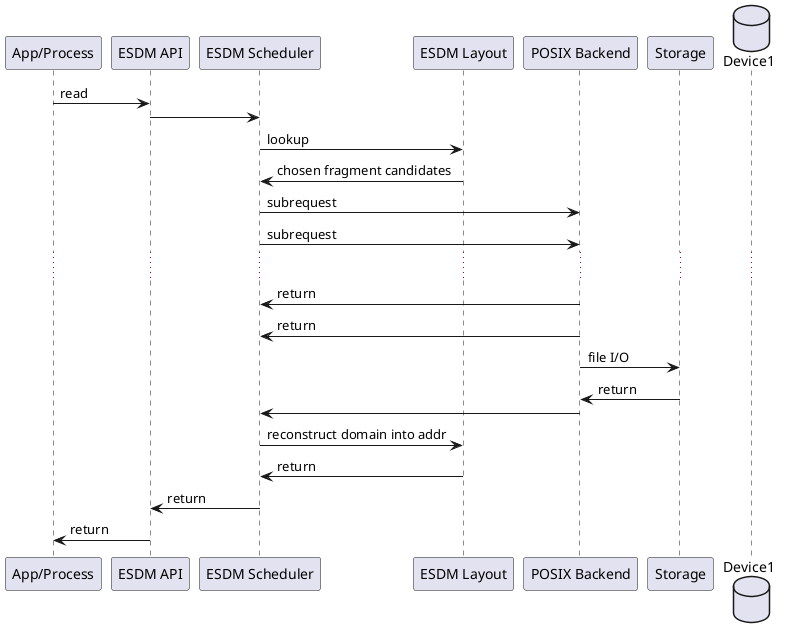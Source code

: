 @startuml

participant "App/Process" as proc
participant "ESDM API" as ESDM

participant "ESDM Scheduler" as scheduler
participant "ESDM Layout" as layout

participant "POSIX Backend" as backend
participant "Storage" as storage
database Device1




proc -> ESDM: read
ESDM -> scheduler
scheduler -> layout: lookup
layout -> scheduler: chosen fragment candidates
scheduler -> backend: subrequest
scheduler -> backend: subrequest

...
scheduler <- backend: return
scheduler <- backend: return

backend -> storage: file I/O
backend <- storage: return

scheduler <- backend

scheduler -> layout: reconstruct domain into addr
scheduler <- layout: return

ESDM <- scheduler: return
proc <- ESDM: return



@enduml
